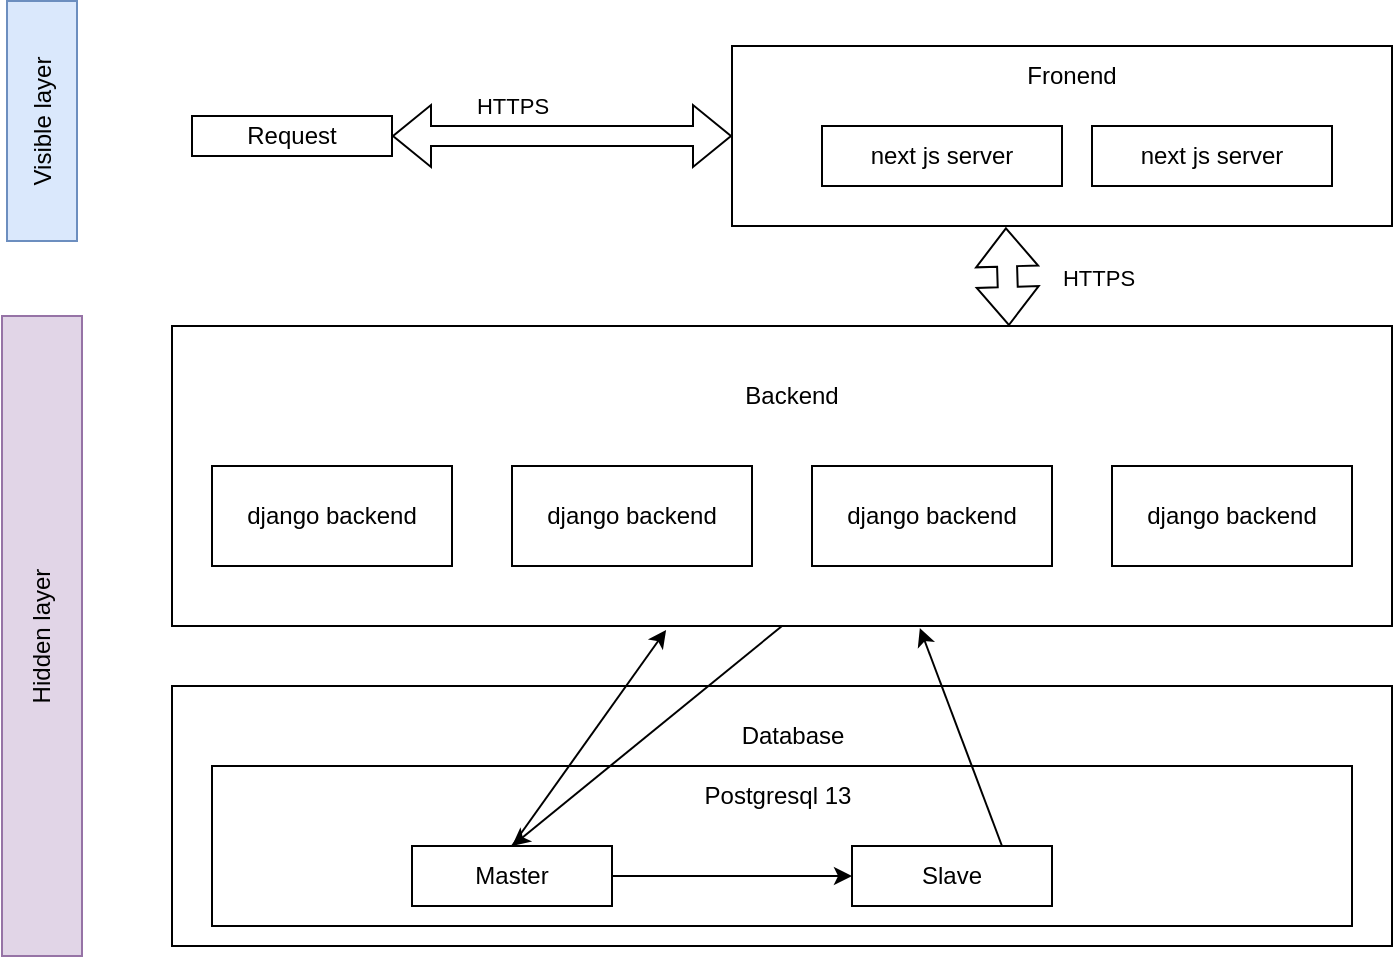 <mxfile version="21.6.5" type="device">
  <diagram name="Page-1" id="Mtr6Zo21PL0Dk0Mr_edu">
    <mxGraphModel dx="1418" dy="826" grid="1" gridSize="10" guides="1" tooltips="1" connect="1" arrows="1" fold="1" page="1" pageScale="1" pageWidth="850" pageHeight="1100" math="0" shadow="0">
      <root>
        <mxCell id="0" />
        <mxCell id="1" parent="0" />
        <mxCell id="D3TkzNxghCRCEPnqdfc3-4" value="frontend layer" style="text;html=1;strokeColor=none;fillColor=none;align=center;verticalAlign=middle;whiteSpace=wrap;rounded=0;" vertex="1" parent="1">
          <mxGeometry x="465" y="80" width="200" height="30" as="geometry" />
        </mxCell>
        <mxCell id="D3TkzNxghCRCEPnqdfc3-5" value="next js server" style="rounded=0;whiteSpace=wrap;html=1;" vertex="1" parent="1">
          <mxGeometry x="440" y="120" width="120" height="30" as="geometry" />
        </mxCell>
        <mxCell id="D3TkzNxghCRCEPnqdfc3-6" value="next js server" style="rounded=0;whiteSpace=wrap;html=1;" vertex="1" parent="1">
          <mxGeometry x="575" y="120" width="120" height="30" as="geometry" />
        </mxCell>
        <mxCell id="D3TkzNxghCRCEPnqdfc3-10" value="" style="rounded=0;whiteSpace=wrap;html=1;" vertex="1" parent="1">
          <mxGeometry x="120" y="220" width="610" height="150" as="geometry" />
        </mxCell>
        <mxCell id="D3TkzNxghCRCEPnqdfc3-11" value="Backend" style="text;html=1;strokeColor=none;fillColor=none;align=center;verticalAlign=middle;whiteSpace=wrap;rounded=0;" vertex="1" parent="1">
          <mxGeometry x="330" y="240" width="200" height="30" as="geometry" />
        </mxCell>
        <mxCell id="D3TkzNxghCRCEPnqdfc3-12" value="django backend" style="rounded=0;whiteSpace=wrap;html=1;" vertex="1" parent="1">
          <mxGeometry x="140" y="290" width="120" height="50" as="geometry" />
        </mxCell>
        <mxCell id="D3TkzNxghCRCEPnqdfc3-16" value="django backend" style="rounded=0;whiteSpace=wrap;html=1;" vertex="1" parent="1">
          <mxGeometry x="290" y="290" width="120" height="50" as="geometry" />
        </mxCell>
        <mxCell id="D3TkzNxghCRCEPnqdfc3-17" value="django backend" style="rounded=0;whiteSpace=wrap;html=1;" vertex="1" parent="1">
          <mxGeometry x="440" y="290" width="120" height="50" as="geometry" />
        </mxCell>
        <mxCell id="D3TkzNxghCRCEPnqdfc3-18" value="django backend" style="rounded=0;whiteSpace=wrap;html=1;" vertex="1" parent="1">
          <mxGeometry x="590" y="290" width="120" height="50" as="geometry" />
        </mxCell>
        <mxCell id="D3TkzNxghCRCEPnqdfc3-21" value="Request" style="rounded=0;whiteSpace=wrap;html=1;" vertex="1" parent="1">
          <mxGeometry x="130" y="115" width="100" height="20" as="geometry" />
        </mxCell>
        <mxCell id="D3TkzNxghCRCEPnqdfc3-24" value="" style="rounded=0;whiteSpace=wrap;html=1;" vertex="1" parent="1">
          <mxGeometry x="120" y="400" width="610" height="130" as="geometry" />
        </mxCell>
        <mxCell id="D3TkzNxghCRCEPnqdfc3-26" value="Database" style="text;html=1;strokeColor=none;fillColor=none;align=center;verticalAlign=middle;whiteSpace=wrap;rounded=0;" vertex="1" parent="1">
          <mxGeometry x="382.5" y="410" width="95" height="30" as="geometry" />
        </mxCell>
        <mxCell id="D3TkzNxghCRCEPnqdfc3-27" value="" style="rounded=0;whiteSpace=wrap;html=1;" vertex="1" parent="1">
          <mxGeometry x="140" y="440" width="570" height="80" as="geometry" />
        </mxCell>
        <mxCell id="D3TkzNxghCRCEPnqdfc3-28" value="Postgresql 13" style="text;html=1;strokeColor=none;fillColor=none;align=center;verticalAlign=middle;whiteSpace=wrap;rounded=0;" vertex="1" parent="1">
          <mxGeometry x="367.5" y="440" width="110" height="30" as="geometry" />
        </mxCell>
        <mxCell id="D3TkzNxghCRCEPnqdfc3-33" style="edgeStyle=orthogonalEdgeStyle;rounded=0;orthogonalLoop=1;jettySize=auto;html=1;" edge="1" parent="1" source="D3TkzNxghCRCEPnqdfc3-29" target="D3TkzNxghCRCEPnqdfc3-30">
          <mxGeometry relative="1" as="geometry" />
        </mxCell>
        <mxCell id="D3TkzNxghCRCEPnqdfc3-29" value="Master" style="rounded=0;whiteSpace=wrap;html=1;" vertex="1" parent="1">
          <mxGeometry x="240" y="480" width="100" height="30" as="geometry" />
        </mxCell>
        <mxCell id="D3TkzNxghCRCEPnqdfc3-30" value="Slave" style="rounded=0;whiteSpace=wrap;html=1;" vertex="1" parent="1">
          <mxGeometry x="460" y="480" width="100" height="30" as="geometry" />
        </mxCell>
        <mxCell id="D3TkzNxghCRCEPnqdfc3-36" value="" style="endArrow=classic;html=1;rounded=0;entryX=0.5;entryY=0;entryDx=0;entryDy=0;exitX=0.5;exitY=1;exitDx=0;exitDy=0;" edge="1" parent="1" source="D3TkzNxghCRCEPnqdfc3-10" target="D3TkzNxghCRCEPnqdfc3-29">
          <mxGeometry width="50" height="50" relative="1" as="geometry">
            <mxPoint x="230" y="210" as="sourcePoint" />
            <mxPoint x="280" y="160" as="targetPoint" />
          </mxGeometry>
        </mxCell>
        <mxCell id="D3TkzNxghCRCEPnqdfc3-38" value="" style="endArrow=classic;html=1;rounded=0;exitX=0.5;exitY=0;exitDx=0;exitDy=0;entryX=0.405;entryY=1.013;entryDx=0;entryDy=0;entryPerimeter=0;" edge="1" parent="1" source="D3TkzNxghCRCEPnqdfc3-29" target="D3TkzNxghCRCEPnqdfc3-10">
          <mxGeometry width="50" height="50" relative="1" as="geometry">
            <mxPoint x="230" y="210" as="sourcePoint" />
            <mxPoint x="280" y="160" as="targetPoint" />
          </mxGeometry>
        </mxCell>
        <mxCell id="D3TkzNxghCRCEPnqdfc3-39" value="" style="endArrow=classic;html=1;rounded=0;entryX=0.613;entryY=1.007;entryDx=0;entryDy=0;entryPerimeter=0;exitX=0.75;exitY=0;exitDx=0;exitDy=0;" edge="1" parent="1" source="D3TkzNxghCRCEPnqdfc3-30" target="D3TkzNxghCRCEPnqdfc3-10">
          <mxGeometry relative="1" as="geometry">
            <mxPoint x="200" y="190" as="sourcePoint" />
            <mxPoint x="300" y="190" as="targetPoint" />
          </mxGeometry>
        </mxCell>
        <mxCell id="D3TkzNxghCRCEPnqdfc3-41" value="" style="shape=flexArrow;endArrow=classic;startArrow=classic;html=1;rounded=0;entryX=0.415;entryY=1.008;entryDx=0;entryDy=0;exitX=0.686;exitY=0;exitDx=0;exitDy=0;exitPerimeter=0;entryPerimeter=0;" edge="1" parent="1" source="D3TkzNxghCRCEPnqdfc3-10" target="D3TkzNxghCRCEPnqdfc3-43">
          <mxGeometry width="100" height="100" relative="1" as="geometry">
            <mxPoint x="200" y="240" as="sourcePoint" />
            <mxPoint x="300" y="140" as="targetPoint" />
          </mxGeometry>
        </mxCell>
        <mxCell id="D3TkzNxghCRCEPnqdfc3-43" value="" style="rounded=0;whiteSpace=wrap;html=1;" vertex="1" parent="1">
          <mxGeometry x="400" y="80" width="330" height="90" as="geometry" />
        </mxCell>
        <mxCell id="D3TkzNxghCRCEPnqdfc3-44" value="Fronend" style="text;html=1;strokeColor=none;fillColor=none;align=center;verticalAlign=middle;whiteSpace=wrap;rounded=0;" vertex="1" parent="1">
          <mxGeometry x="470" y="80" width="200" height="30" as="geometry" />
        </mxCell>
        <mxCell id="D3TkzNxghCRCEPnqdfc3-45" value="next js server" style="rounded=0;whiteSpace=wrap;html=1;" vertex="1" parent="1">
          <mxGeometry x="445" y="120" width="120" height="30" as="geometry" />
        </mxCell>
        <mxCell id="D3TkzNxghCRCEPnqdfc3-46" value="next js server" style="rounded=0;whiteSpace=wrap;html=1;" vertex="1" parent="1">
          <mxGeometry x="580" y="120" width="120" height="30" as="geometry" />
        </mxCell>
        <mxCell id="D3TkzNxghCRCEPnqdfc3-47" value="" style="shape=flexArrow;endArrow=classic;startArrow=classic;html=1;rounded=0;entryX=1;entryY=0.5;entryDx=0;entryDy=0;exitX=0;exitY=0.5;exitDx=0;exitDy=0;" edge="1" parent="1" source="D3TkzNxghCRCEPnqdfc3-43" target="D3TkzNxghCRCEPnqdfc3-21">
          <mxGeometry width="100" height="100" relative="1" as="geometry">
            <mxPoint x="290" y="130" as="sourcePoint" />
            <mxPoint x="390" y="30" as="targetPoint" />
          </mxGeometry>
        </mxCell>
        <mxCell id="D3TkzNxghCRCEPnqdfc3-52" value="HTTPS" style="edgeLabel;html=1;align=center;verticalAlign=middle;resizable=0;points=[];" vertex="1" connectable="0" parent="D3TkzNxghCRCEPnqdfc3-47">
          <mxGeometry x="0.341" y="8" relative="1" as="geometry">
            <mxPoint x="4" y="-23" as="offset" />
          </mxGeometry>
        </mxCell>
        <mxCell id="D3TkzNxghCRCEPnqdfc3-49" value="Visible layer" style="rounded=0;whiteSpace=wrap;html=1;rotation=-90;strokeColor=#6c8ebf;fillColor=#dae8fc;" vertex="1" parent="1">
          <mxGeometry x="-5" y="100" width="120" height="35" as="geometry" />
        </mxCell>
        <mxCell id="D3TkzNxghCRCEPnqdfc3-50" value="Hidden layer" style="rounded=0;whiteSpace=wrap;html=1;rotation=-90;strokeColor=#9673a6;fillColor=#e1d5e7;" vertex="1" parent="1">
          <mxGeometry x="-105" y="355" width="320" height="40" as="geometry" />
        </mxCell>
        <mxCell id="D3TkzNxghCRCEPnqdfc3-53" value="HTTPS" style="edgeLabel;html=1;align=center;verticalAlign=middle;resizable=0;points=[];" vertex="1" connectable="0" parent="1">
          <mxGeometry x="320" y="120" as="geometry">
            <mxPoint x="263" y="76" as="offset" />
          </mxGeometry>
        </mxCell>
      </root>
    </mxGraphModel>
  </diagram>
</mxfile>
